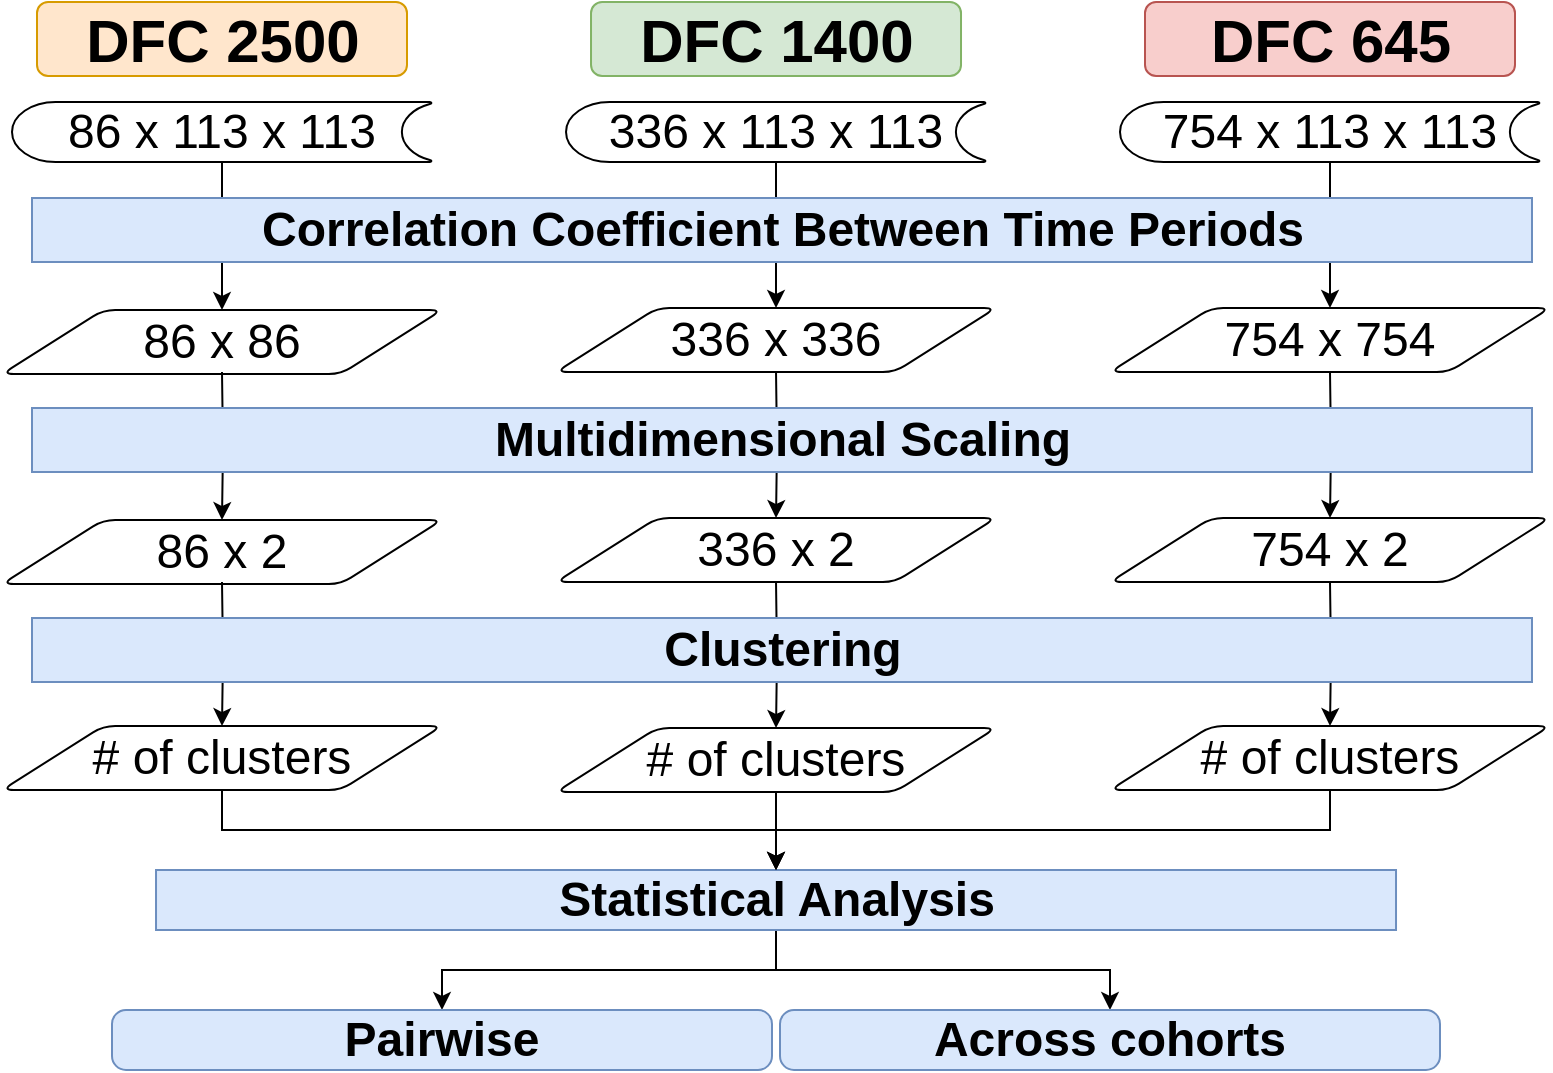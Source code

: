 <mxfile version="22.0.8" type="device">
  <diagram id="C5RBs43oDa-KdzZeNtuy" name="Page-1">
    <mxGraphModel dx="1434" dy="1919" grid="1" gridSize="10" guides="1" tooltips="1" connect="1" arrows="1" fold="1" page="1" pageScale="1" pageWidth="827" pageHeight="1169" math="0" shadow="0">
      <root>
        <mxCell id="WIyWlLk6GJQsqaUBKTNV-0" />
        <mxCell id="WIyWlLk6GJQsqaUBKTNV-1" parent="WIyWlLk6GJQsqaUBKTNV-0" />
        <mxCell id="-IC_GQkUVM6EZ7AWoKce-122" style="edgeStyle=orthogonalEdgeStyle;rounded=0;orthogonalLoop=1;jettySize=auto;html=1;strokeWidth=1;fontSize=24;" parent="WIyWlLk6GJQsqaUBKTNV-1" source="-IC_GQkUVM6EZ7AWoKce-90" target="-IC_GQkUVM6EZ7AWoKce-94" edge="1">
          <mxGeometry relative="1" as="geometry" />
        </mxCell>
        <mxCell id="-IC_GQkUVM6EZ7AWoKce-121" style="edgeStyle=orthogonalEdgeStyle;rounded=0;orthogonalLoop=1;jettySize=auto;html=1;entryX=0.5;entryY=0;entryDx=0;entryDy=0;strokeWidth=1;fontSize=24;" parent="WIyWlLk6GJQsqaUBKTNV-1" source="-IC_GQkUVM6EZ7AWoKce-77" target="-IC_GQkUVM6EZ7AWoKce-81" edge="1">
          <mxGeometry relative="1" as="geometry" />
        </mxCell>
        <mxCell id="-IC_GQkUVM6EZ7AWoKce-120" style="edgeStyle=orthogonalEdgeStyle;rounded=0;orthogonalLoop=1;jettySize=auto;html=1;strokeWidth=1;fontSize=24;" parent="WIyWlLk6GJQsqaUBKTNV-1" source="-IC_GQkUVM6EZ7AWoKce-0" target="-IC_GQkUVM6EZ7AWoKce-3" edge="1">
          <mxGeometry relative="1" as="geometry" />
        </mxCell>
        <mxCell id="-IC_GQkUVM6EZ7AWoKce-0" value="&lt;font style=&quot;font-size: 24px&quot;&gt;86 x 113 x 113&lt;/font&gt;" style="strokeWidth=1;html=1;shape=mxgraph.flowchart.stored_data;whiteSpace=wrap;" parent="WIyWlLk6GJQsqaUBKTNV-1" vertex="1">
          <mxGeometry x="30" y="40" width="210" height="30" as="geometry" />
        </mxCell>
        <mxCell id="-IC_GQkUVM6EZ7AWoKce-3" value="&lt;font style=&quot;font-size: 24px&quot;&gt;86 x 86&lt;/font&gt;" style="shape=parallelogram;html=1;strokeWidth=1;perimeter=parallelogramPerimeter;whiteSpace=wrap;rounded=1;arcSize=12;size=0.23;" parent="WIyWlLk6GJQsqaUBKTNV-1" vertex="1">
          <mxGeometry x="25" y="144" width="220" height="32" as="geometry" />
        </mxCell>
        <mxCell id="-IC_GQkUVM6EZ7AWoKce-112" style="edgeStyle=orthogonalEdgeStyle;rounded=0;orthogonalLoop=1;jettySize=auto;html=1;entryX=0.5;entryY=0;entryDx=0;entryDy=0;strokeWidth=1;fontSize=24;" parent="WIyWlLk6GJQsqaUBKTNV-1" source="-IC_GQkUVM6EZ7AWoKce-15" target="-IC_GQkUVM6EZ7AWoKce-110" edge="1">
          <mxGeometry relative="1" as="geometry" />
        </mxCell>
        <mxCell id="-IC_GQkUVM6EZ7AWoKce-162" style="edgeStyle=orthogonalEdgeStyle;rounded=0;orthogonalLoop=1;jettySize=auto;html=1;entryX=0.5;entryY=0;entryDx=0;entryDy=0;strokeWidth=1;fontSize=24;" parent="WIyWlLk6GJQsqaUBKTNV-1" source="-IC_GQkUVM6EZ7AWoKce-15" target="-IC_GQkUVM6EZ7AWoKce-161" edge="1">
          <mxGeometry relative="1" as="geometry" />
        </mxCell>
        <mxCell id="-IC_GQkUVM6EZ7AWoKce-15" value="&lt;font style=&quot;font-size: 24px&quot;&gt;&lt;b&gt;Statistical Analysis&lt;/b&gt;&lt;/font&gt;" style="html=1;dashed=0;whitespace=wrap;strokeWidth=1;fillColor=#dae8fc;strokeColor=#6c8ebf;" parent="WIyWlLk6GJQsqaUBKTNV-1" vertex="1">
          <mxGeometry x="102.01" y="424" width="620" height="30" as="geometry" />
        </mxCell>
        <mxCell id="-IC_GQkUVM6EZ7AWoKce-77" value="&lt;font style=&quot;font-size: 24px&quot;&gt;336 x 113 x 113&lt;/font&gt;" style="strokeWidth=1;html=1;shape=mxgraph.flowchart.stored_data;whiteSpace=wrap;" parent="WIyWlLk6GJQsqaUBKTNV-1" vertex="1">
          <mxGeometry x="307.01" y="40" width="210" height="30" as="geometry" />
        </mxCell>
        <mxCell id="-IC_GQkUVM6EZ7AWoKce-81" value="&lt;font style=&quot;font-size: 24px&quot;&gt;336 x 336&lt;/font&gt;" style="shape=parallelogram;html=1;strokeWidth=1;perimeter=parallelogramPerimeter;whiteSpace=wrap;rounded=1;arcSize=12;size=0.23;" parent="WIyWlLk6GJQsqaUBKTNV-1" vertex="1">
          <mxGeometry x="302.01" y="143" width="220" height="32" as="geometry" />
        </mxCell>
        <mxCell id="-IC_GQkUVM6EZ7AWoKce-90" value="&lt;font style=&quot;font-size: 24px&quot;&gt;754 x 113 x 113&lt;/font&gt;" style="strokeWidth=1;html=1;shape=mxgraph.flowchart.stored_data;whiteSpace=wrap;" parent="WIyWlLk6GJQsqaUBKTNV-1" vertex="1">
          <mxGeometry x="584" y="40" width="210" height="30" as="geometry" />
        </mxCell>
        <mxCell id="-IC_GQkUVM6EZ7AWoKce-94" value="&lt;font style=&quot;font-size: 24px&quot;&gt;754 x 754&lt;/font&gt;" style="shape=parallelogram;html=1;strokeWidth=1;perimeter=parallelogramPerimeter;whiteSpace=wrap;rounded=1;arcSize=12;size=0.23;" parent="WIyWlLk6GJQsqaUBKTNV-1" vertex="1">
          <mxGeometry x="579" y="143" width="220" height="32" as="geometry" />
        </mxCell>
        <mxCell id="-IC_GQkUVM6EZ7AWoKce-104" value="&lt;font style=&quot;font-size: 30px&quot;&gt;&lt;b&gt;DFC 2500&lt;/b&gt;&lt;/font&gt;" style="rounded=1;whiteSpace=wrap;html=1;strokeWidth=1;fillColor=#ffe6cc;strokeColor=#d79b00;" parent="WIyWlLk6GJQsqaUBKTNV-1" vertex="1">
          <mxGeometry x="42.5" y="-10" width="185" height="37" as="geometry" />
        </mxCell>
        <mxCell id="-IC_GQkUVM6EZ7AWoKce-105" value="&lt;font style=&quot;font-size: 30px&quot;&gt;&lt;b&gt;DFC 1400&lt;/b&gt;&lt;/font&gt;" style="rounded=1;whiteSpace=wrap;html=1;strokeWidth=1;fillColor=#d5e8d4;strokeColor=#82b366;" parent="WIyWlLk6GJQsqaUBKTNV-1" vertex="1">
          <mxGeometry x="319.51" y="-10" width="185" height="37" as="geometry" />
        </mxCell>
        <mxCell id="-IC_GQkUVM6EZ7AWoKce-106" value="&lt;font style=&quot;font-size: 30px&quot;&gt;&lt;b&gt;DFC 645&lt;/b&gt;&lt;/font&gt;" style="rounded=1;whiteSpace=wrap;html=1;strokeWidth=1;fillColor=#f8cecc;strokeColor=#b85450;" parent="WIyWlLk6GJQsqaUBKTNV-1" vertex="1">
          <mxGeometry x="596.5" y="-10" width="185" height="37" as="geometry" />
        </mxCell>
        <mxCell id="-IC_GQkUVM6EZ7AWoKce-110" value="&lt;b&gt;Pairwise&lt;/b&gt;" style="rounded=1;whiteSpace=wrap;html=1;absoluteArcSize=1;arcSize=14;strokeWidth=1;fontSize=24;fillColor=#dae8fc;strokeColor=#6c8ebf;" parent="WIyWlLk6GJQsqaUBKTNV-1" vertex="1">
          <mxGeometry x="80" y="494" width="330" height="30" as="geometry" />
        </mxCell>
        <mxCell id="-IC_GQkUVM6EZ7AWoKce-117" value="&lt;span style=&quot;font-size: 24px&quot;&gt;&lt;b&gt;Correlation Coefficient Between Time Periods&lt;/b&gt;&lt;/span&gt;" style="html=1;dashed=0;whitespace=wrap;strokeWidth=1;fillColor=#dae8fc;strokeColor=#6c8ebf;" parent="WIyWlLk6GJQsqaUBKTNV-1" vertex="1">
          <mxGeometry x="40" y="88" width="750" height="32" as="geometry" />
        </mxCell>
        <mxCell id="-IC_GQkUVM6EZ7AWoKce-137" style="edgeStyle=orthogonalEdgeStyle;rounded=0;orthogonalLoop=1;jettySize=auto;html=1;strokeWidth=1;fontSize=24;" parent="WIyWlLk6GJQsqaUBKTNV-1" target="-IC_GQkUVM6EZ7AWoKce-142" edge="1">
          <mxGeometry relative="1" as="geometry">
            <mxPoint x="689" y="175" as="sourcePoint" />
          </mxGeometry>
        </mxCell>
        <mxCell id="-IC_GQkUVM6EZ7AWoKce-138" style="edgeStyle=orthogonalEdgeStyle;rounded=0;orthogonalLoop=1;jettySize=auto;html=1;entryX=0.5;entryY=0;entryDx=0;entryDy=0;strokeWidth=1;fontSize=24;" parent="WIyWlLk6GJQsqaUBKTNV-1" target="-IC_GQkUVM6EZ7AWoKce-141" edge="1">
          <mxGeometry relative="1" as="geometry">
            <mxPoint x="412.01" y="175" as="sourcePoint" />
          </mxGeometry>
        </mxCell>
        <mxCell id="-IC_GQkUVM6EZ7AWoKce-139" style="edgeStyle=orthogonalEdgeStyle;rounded=0;orthogonalLoop=1;jettySize=auto;html=1;strokeWidth=1;fontSize=24;" parent="WIyWlLk6GJQsqaUBKTNV-1" target="-IC_GQkUVM6EZ7AWoKce-140" edge="1">
          <mxGeometry relative="1" as="geometry">
            <mxPoint x="135" y="175" as="sourcePoint" />
          </mxGeometry>
        </mxCell>
        <mxCell id="-IC_GQkUVM6EZ7AWoKce-140" value="&lt;font style=&quot;font-size: 24px&quot;&gt;86 x 2&lt;/font&gt;" style="shape=parallelogram;html=1;strokeWidth=1;perimeter=parallelogramPerimeter;whiteSpace=wrap;rounded=1;arcSize=12;size=0.23;" parent="WIyWlLk6GJQsqaUBKTNV-1" vertex="1">
          <mxGeometry x="25" y="249" width="220" height="32" as="geometry" />
        </mxCell>
        <mxCell id="-IC_GQkUVM6EZ7AWoKce-141" value="&lt;font style=&quot;font-size: 24px&quot;&gt;336 x 2&lt;/font&gt;" style="shape=parallelogram;html=1;strokeWidth=1;perimeter=parallelogramPerimeter;whiteSpace=wrap;rounded=1;arcSize=12;size=0.23;" parent="WIyWlLk6GJQsqaUBKTNV-1" vertex="1">
          <mxGeometry x="302.01" y="248" width="220" height="32" as="geometry" />
        </mxCell>
        <mxCell id="-IC_GQkUVM6EZ7AWoKce-142" value="&lt;font style=&quot;font-size: 24px&quot;&gt;754 x 2&lt;/font&gt;" style="shape=parallelogram;html=1;strokeWidth=1;perimeter=parallelogramPerimeter;whiteSpace=wrap;rounded=1;arcSize=12;size=0.23;" parent="WIyWlLk6GJQsqaUBKTNV-1" vertex="1">
          <mxGeometry x="579" y="248" width="220" height="32" as="geometry" />
        </mxCell>
        <mxCell id="-IC_GQkUVM6EZ7AWoKce-143" value="&lt;span style=&quot;font-size: 24px&quot;&gt;&lt;b&gt;Multidimensional Scaling&lt;/b&gt;&lt;/span&gt;" style="html=1;dashed=0;whitespace=wrap;strokeWidth=1;fillColor=#dae8fc;strokeColor=#6c8ebf;" parent="WIyWlLk6GJQsqaUBKTNV-1" vertex="1">
          <mxGeometry x="40" y="193" width="750" height="32" as="geometry" />
        </mxCell>
        <mxCell id="-IC_GQkUVM6EZ7AWoKce-144" style="edgeStyle=orthogonalEdgeStyle;rounded=0;orthogonalLoop=1;jettySize=auto;html=1;strokeWidth=1;fontSize=24;" parent="WIyWlLk6GJQsqaUBKTNV-1" target="-IC_GQkUVM6EZ7AWoKce-149" edge="1">
          <mxGeometry relative="1" as="geometry">
            <mxPoint x="689" y="280" as="sourcePoint" />
          </mxGeometry>
        </mxCell>
        <mxCell id="-IC_GQkUVM6EZ7AWoKce-145" style="edgeStyle=orthogonalEdgeStyle;rounded=0;orthogonalLoop=1;jettySize=auto;html=1;entryX=0.5;entryY=0;entryDx=0;entryDy=0;strokeWidth=1;fontSize=24;" parent="WIyWlLk6GJQsqaUBKTNV-1" target="-IC_GQkUVM6EZ7AWoKce-148" edge="1">
          <mxGeometry relative="1" as="geometry">
            <mxPoint x="412.01" y="280" as="sourcePoint" />
          </mxGeometry>
        </mxCell>
        <mxCell id="-IC_GQkUVM6EZ7AWoKce-146" style="edgeStyle=orthogonalEdgeStyle;rounded=0;orthogonalLoop=1;jettySize=auto;html=1;strokeWidth=1;fontSize=24;" parent="WIyWlLk6GJQsqaUBKTNV-1" target="-IC_GQkUVM6EZ7AWoKce-147" edge="1">
          <mxGeometry relative="1" as="geometry">
            <mxPoint x="135" y="280" as="sourcePoint" />
          </mxGeometry>
        </mxCell>
        <mxCell id="-IC_GQkUVM6EZ7AWoKce-155" style="edgeStyle=orthogonalEdgeStyle;rounded=0;orthogonalLoop=1;jettySize=auto;html=1;entryX=0.5;entryY=0;entryDx=0;entryDy=0;strokeWidth=1;fontSize=24;" parent="WIyWlLk6GJQsqaUBKTNV-1" source="-IC_GQkUVM6EZ7AWoKce-147" target="-IC_GQkUVM6EZ7AWoKce-15" edge="1">
          <mxGeometry relative="1" as="geometry" />
        </mxCell>
        <mxCell id="-IC_GQkUVM6EZ7AWoKce-147" value="&lt;font style=&quot;font-size: 24px&quot;&gt;# of clusters&lt;/font&gt;" style="shape=parallelogram;html=1;strokeWidth=1;perimeter=parallelogramPerimeter;whiteSpace=wrap;rounded=1;arcSize=12;size=0.23;" parent="WIyWlLk6GJQsqaUBKTNV-1" vertex="1">
          <mxGeometry x="25" y="352" width="220" height="32" as="geometry" />
        </mxCell>
        <mxCell id="-IC_GQkUVM6EZ7AWoKce-159" style="edgeStyle=orthogonalEdgeStyle;rounded=0;orthogonalLoop=1;jettySize=auto;html=1;entryX=0.5;entryY=0;entryDx=0;entryDy=0;strokeWidth=1;fontSize=24;" parent="WIyWlLk6GJQsqaUBKTNV-1" source="-IC_GQkUVM6EZ7AWoKce-148" target="-IC_GQkUVM6EZ7AWoKce-15" edge="1">
          <mxGeometry relative="1" as="geometry" />
        </mxCell>
        <mxCell id="-IC_GQkUVM6EZ7AWoKce-148" value="&lt;span style=&quot;font-size: 24px&quot;&gt;# of clusters&lt;/span&gt;" style="shape=parallelogram;html=1;strokeWidth=1;perimeter=parallelogramPerimeter;whiteSpace=wrap;rounded=1;arcSize=12;size=0.23;" parent="WIyWlLk6GJQsqaUBKTNV-1" vertex="1">
          <mxGeometry x="302.01" y="353" width="220" height="32" as="geometry" />
        </mxCell>
        <mxCell id="-IC_GQkUVM6EZ7AWoKce-160" style="edgeStyle=orthogonalEdgeStyle;rounded=0;orthogonalLoop=1;jettySize=auto;html=1;entryX=0.5;entryY=0;entryDx=0;entryDy=0;strokeWidth=1;fontSize=24;" parent="WIyWlLk6GJQsqaUBKTNV-1" source="-IC_GQkUVM6EZ7AWoKce-149" target="-IC_GQkUVM6EZ7AWoKce-15" edge="1">
          <mxGeometry relative="1" as="geometry" />
        </mxCell>
        <mxCell id="-IC_GQkUVM6EZ7AWoKce-149" value="&lt;span style=&quot;font-size: 24px&quot;&gt;# of clusters&lt;/span&gt;" style="shape=parallelogram;html=1;strokeWidth=1;perimeter=parallelogramPerimeter;whiteSpace=wrap;rounded=1;arcSize=12;size=0.23;" parent="WIyWlLk6GJQsqaUBKTNV-1" vertex="1">
          <mxGeometry x="579" y="352" width="220" height="32" as="geometry" />
        </mxCell>
        <mxCell id="-IC_GQkUVM6EZ7AWoKce-150" value="&lt;span style=&quot;font-size: 24px&quot;&gt;&lt;b&gt;Clustering&lt;/b&gt;&lt;/span&gt;" style="html=1;dashed=0;whitespace=wrap;strokeWidth=1;fillColor=#dae8fc;strokeColor=#6c8ebf;" parent="WIyWlLk6GJQsqaUBKTNV-1" vertex="1">
          <mxGeometry x="40" y="298" width="750" height="32" as="geometry" />
        </mxCell>
        <mxCell id="-IC_GQkUVM6EZ7AWoKce-161" value="&lt;b&gt;Across cohorts&lt;/b&gt;" style="rounded=1;whiteSpace=wrap;html=1;absoluteArcSize=1;arcSize=14;strokeWidth=1;fontSize=24;fillColor=#dae8fc;strokeColor=#6c8ebf;" parent="WIyWlLk6GJQsqaUBKTNV-1" vertex="1">
          <mxGeometry x="414" y="494" width="330" height="30" as="geometry" />
        </mxCell>
      </root>
    </mxGraphModel>
  </diagram>
</mxfile>
